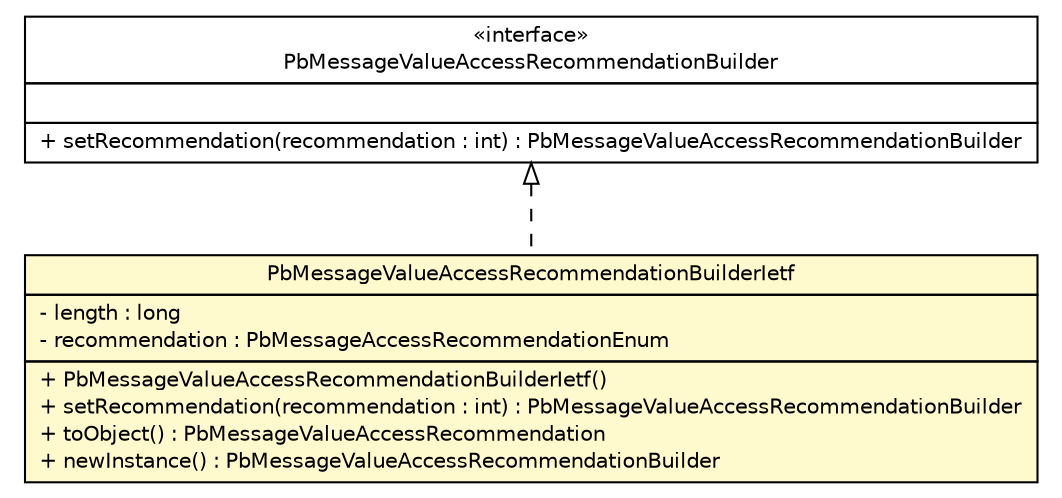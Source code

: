 #!/usr/local/bin/dot
#
# Class diagram 
# Generated by UMLGraph version R5_6 (http://www.umlgraph.org/)
#

digraph G {
	edge [fontname="Helvetica",fontsize=10,labelfontname="Helvetica",labelfontsize=10];
	node [fontname="Helvetica",fontsize=10,shape=plaintext];
	nodesep=0.25;
	ranksep=0.5;
	// org.ietf.nea.pb.message.PbMessageValueAccessRecommendationBuilder
	c115811 [label=<<table title="org.ietf.nea.pb.message.PbMessageValueAccessRecommendationBuilder" border="0" cellborder="1" cellspacing="0" cellpadding="2" port="p" href="./PbMessageValueAccessRecommendationBuilder.html">
		<tr><td><table border="0" cellspacing="0" cellpadding="1">
<tr><td align="center" balign="center"> &#171;interface&#187; </td></tr>
<tr><td align="center" balign="center"> PbMessageValueAccessRecommendationBuilder </td></tr>
		</table></td></tr>
		<tr><td><table border="0" cellspacing="0" cellpadding="1">
<tr><td align="left" balign="left">  </td></tr>
		</table></td></tr>
		<tr><td><table border="0" cellspacing="0" cellpadding="1">
<tr><td align="left" balign="left"> + setRecommendation(recommendation : int) : PbMessageValueAccessRecommendationBuilder </td></tr>
		</table></td></tr>
		</table>>, URL="./PbMessageValueAccessRecommendationBuilder.html", fontname="Helvetica", fontcolor="black", fontsize=10.0];
	// org.ietf.nea.pb.message.PbMessageValueAccessRecommendationBuilderIetf
	c115819 [label=<<table title="org.ietf.nea.pb.message.PbMessageValueAccessRecommendationBuilderIetf" border="0" cellborder="1" cellspacing="0" cellpadding="2" port="p" bgcolor="lemonChiffon" href="./PbMessageValueAccessRecommendationBuilderIetf.html">
		<tr><td><table border="0" cellspacing="0" cellpadding="1">
<tr><td align="center" balign="center"> PbMessageValueAccessRecommendationBuilderIetf </td></tr>
		</table></td></tr>
		<tr><td><table border="0" cellspacing="0" cellpadding="1">
<tr><td align="left" balign="left"> - length : long </td></tr>
<tr><td align="left" balign="left"> - recommendation : PbMessageAccessRecommendationEnum </td></tr>
		</table></td></tr>
		<tr><td><table border="0" cellspacing="0" cellpadding="1">
<tr><td align="left" balign="left"> + PbMessageValueAccessRecommendationBuilderIetf() </td></tr>
<tr><td align="left" balign="left"> + setRecommendation(recommendation : int) : PbMessageValueAccessRecommendationBuilder </td></tr>
<tr><td align="left" balign="left"> + toObject() : PbMessageValueAccessRecommendation </td></tr>
<tr><td align="left" balign="left"> + newInstance() : PbMessageValueAccessRecommendationBuilder </td></tr>
		</table></td></tr>
		</table>>, URL="./PbMessageValueAccessRecommendationBuilderIetf.html", fontname="Helvetica", fontcolor="black", fontsize=10.0];
	//org.ietf.nea.pb.message.PbMessageValueAccessRecommendationBuilderIetf implements org.ietf.nea.pb.message.PbMessageValueAccessRecommendationBuilder
	c115811:p -> c115819:p [dir=back,arrowtail=empty,style=dashed];
}

